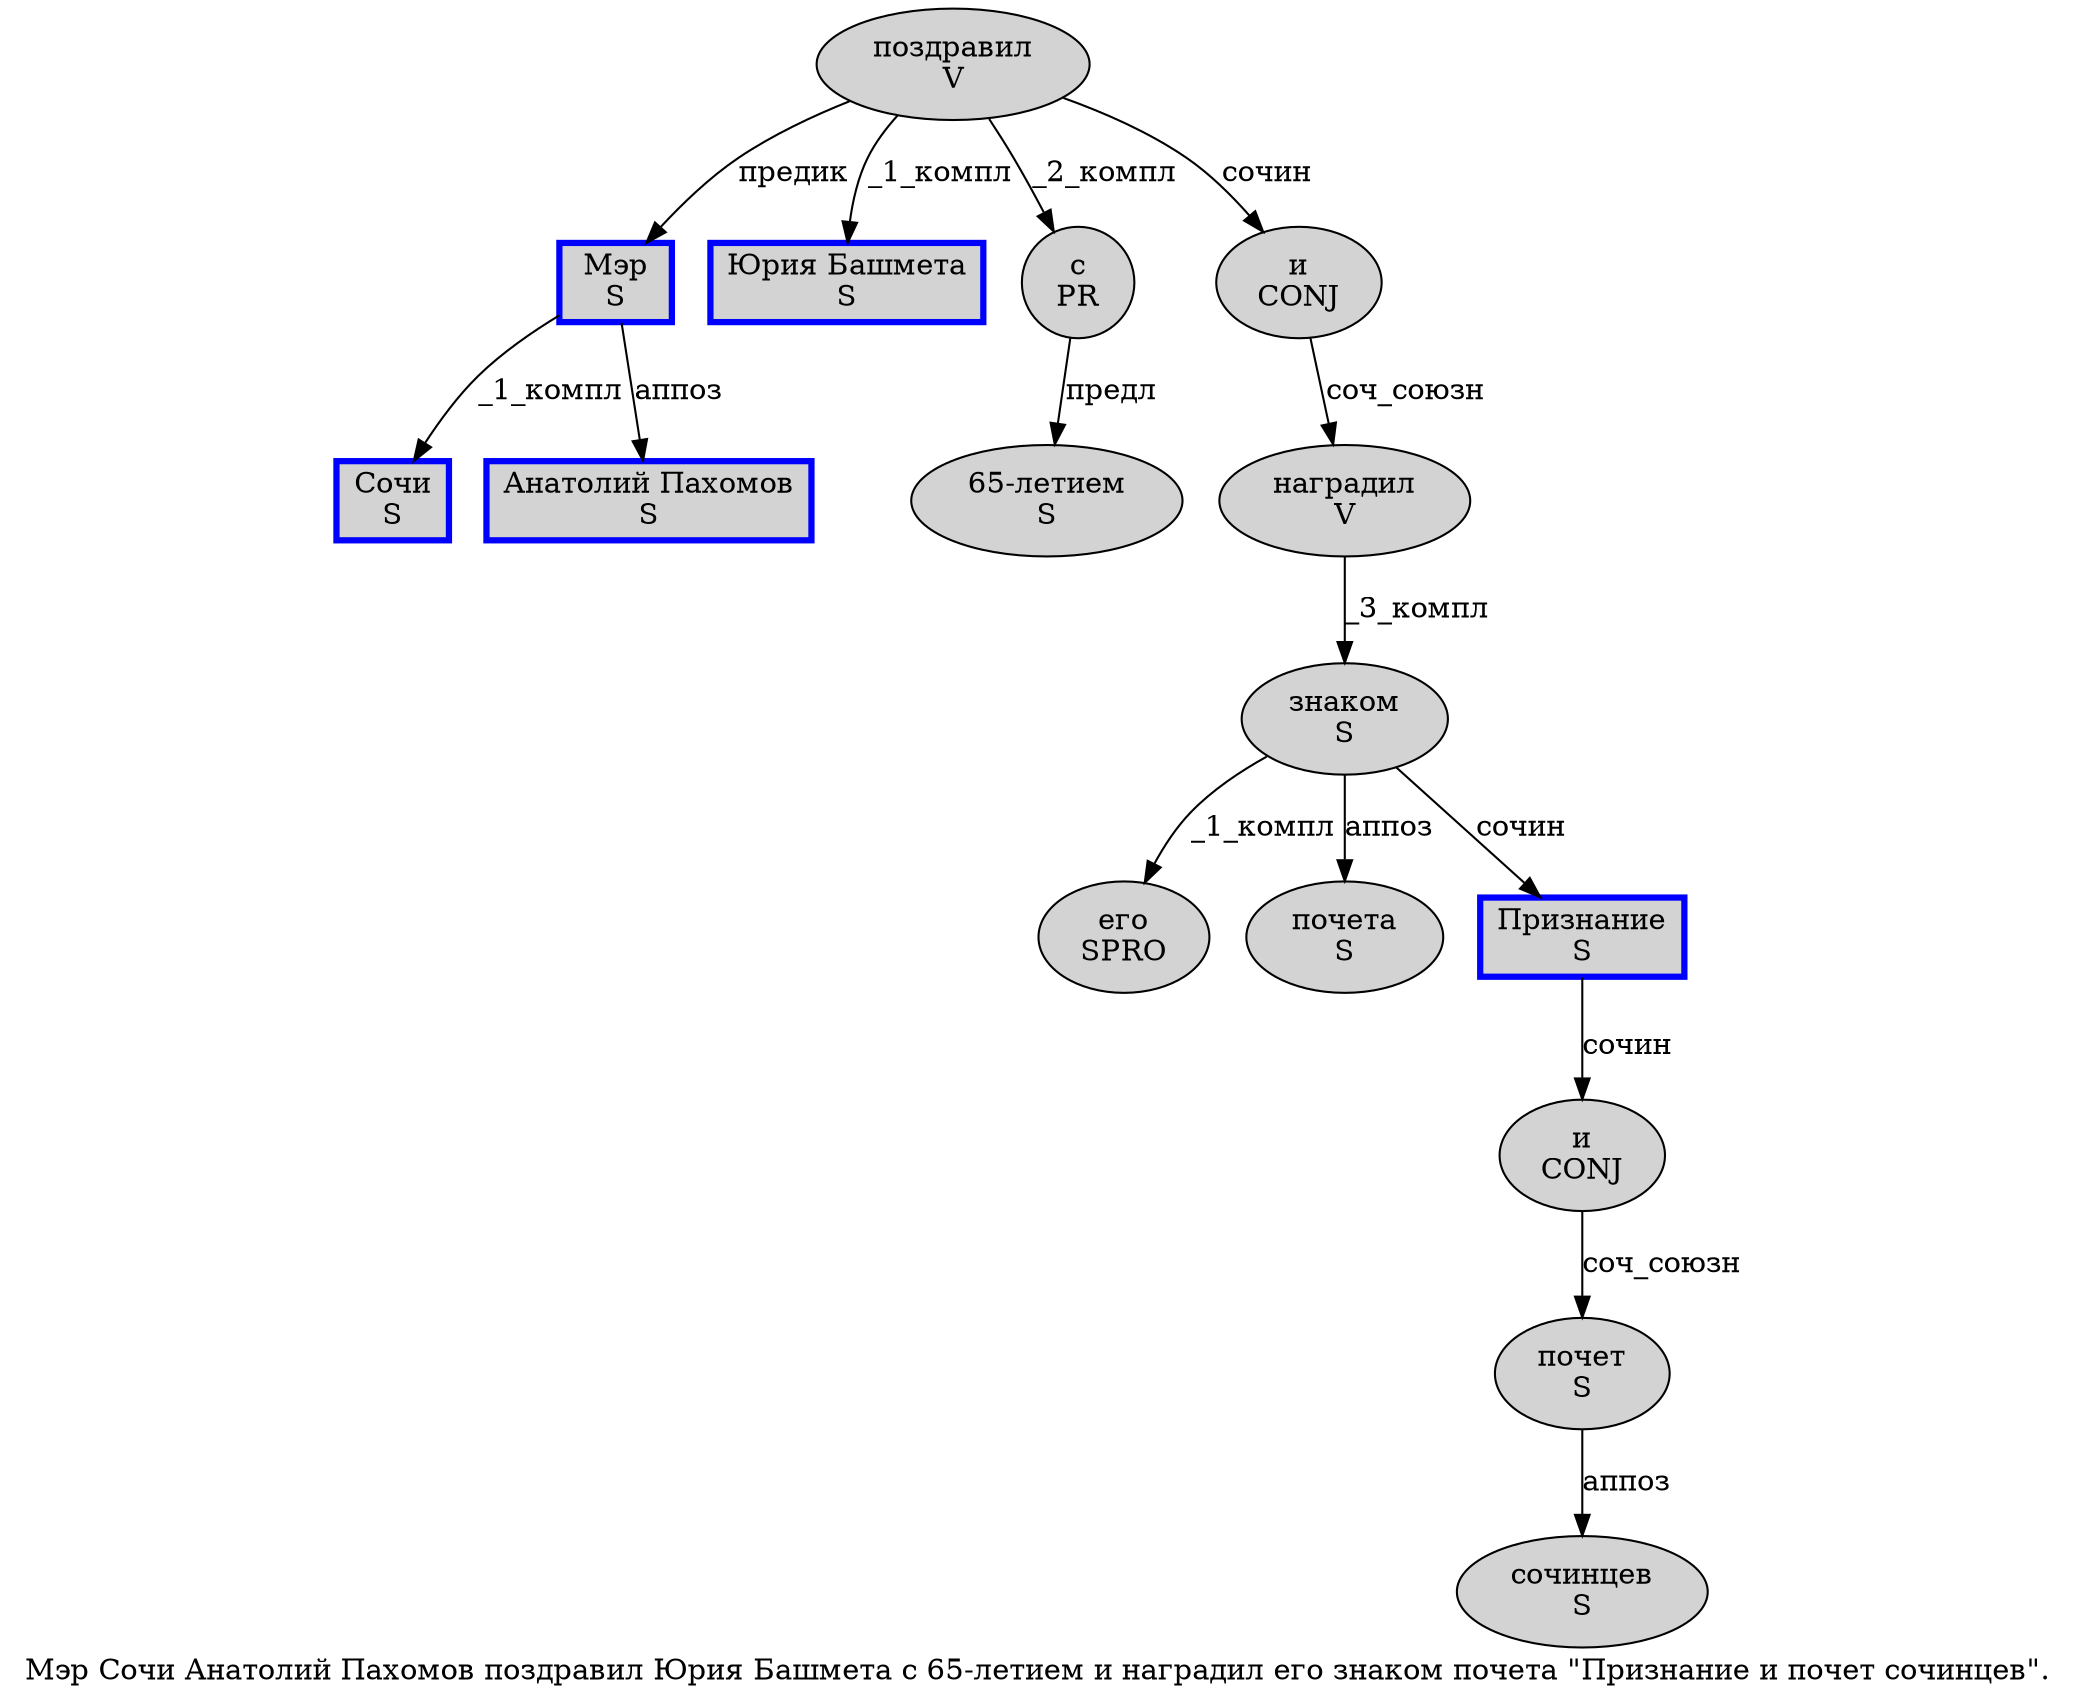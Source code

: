 digraph SENTENCE_890 {
	graph [label="Мэр Сочи Анатолий Пахомов поздравил Юрия Башмета с 65-летием и наградил его знаком почета \"Признание и почет сочинцев\"."]
	node [style=filled]
		0 [label="Мэр
S" color=blue fillcolor=lightgray penwidth=3 shape=box]
		1 [label="Сочи
S" color=blue fillcolor=lightgray penwidth=3 shape=box]
		2 [label="Анатолий Пахомов
S" color=blue fillcolor=lightgray penwidth=3 shape=box]
		3 [label="поздравил
V" color="" fillcolor=lightgray penwidth=1 shape=ellipse]
		4 [label="Юрия Башмета
S" color=blue fillcolor=lightgray penwidth=3 shape=box]
		5 [label="с
PR" color="" fillcolor=lightgray penwidth=1 shape=ellipse]
		6 [label="65-летием
S" color="" fillcolor=lightgray penwidth=1 shape=ellipse]
		7 [label="и
CONJ" color="" fillcolor=lightgray penwidth=1 shape=ellipse]
		8 [label="наградил
V" color="" fillcolor=lightgray penwidth=1 shape=ellipse]
		9 [label="его
SPRO" color="" fillcolor=lightgray penwidth=1 shape=ellipse]
		10 [label="знаком
S" color="" fillcolor=lightgray penwidth=1 shape=ellipse]
		11 [label="почета
S" color="" fillcolor=lightgray penwidth=1 shape=ellipse]
		13 [label="Признание
S" color=blue fillcolor=lightgray penwidth=3 shape=box]
		14 [label="и
CONJ" color="" fillcolor=lightgray penwidth=1 shape=ellipse]
		15 [label="почет
S" color="" fillcolor=lightgray penwidth=1 shape=ellipse]
		16 [label="сочинцев
S" color="" fillcolor=lightgray penwidth=1 shape=ellipse]
			5 -> 6 [label="предл"]
			8 -> 10 [label="_3_компл"]
			14 -> 15 [label="соч_союзн"]
			10 -> 9 [label="_1_компл"]
			10 -> 11 [label="аппоз"]
			10 -> 13 [label="сочин"]
			15 -> 16 [label="аппоз"]
			7 -> 8 [label="соч_союзн"]
			0 -> 1 [label="_1_компл"]
			0 -> 2 [label="аппоз"]
			3 -> 0 [label="предик"]
			3 -> 4 [label="_1_компл"]
			3 -> 5 [label="_2_компл"]
			3 -> 7 [label="сочин"]
			13 -> 14 [label="сочин"]
}